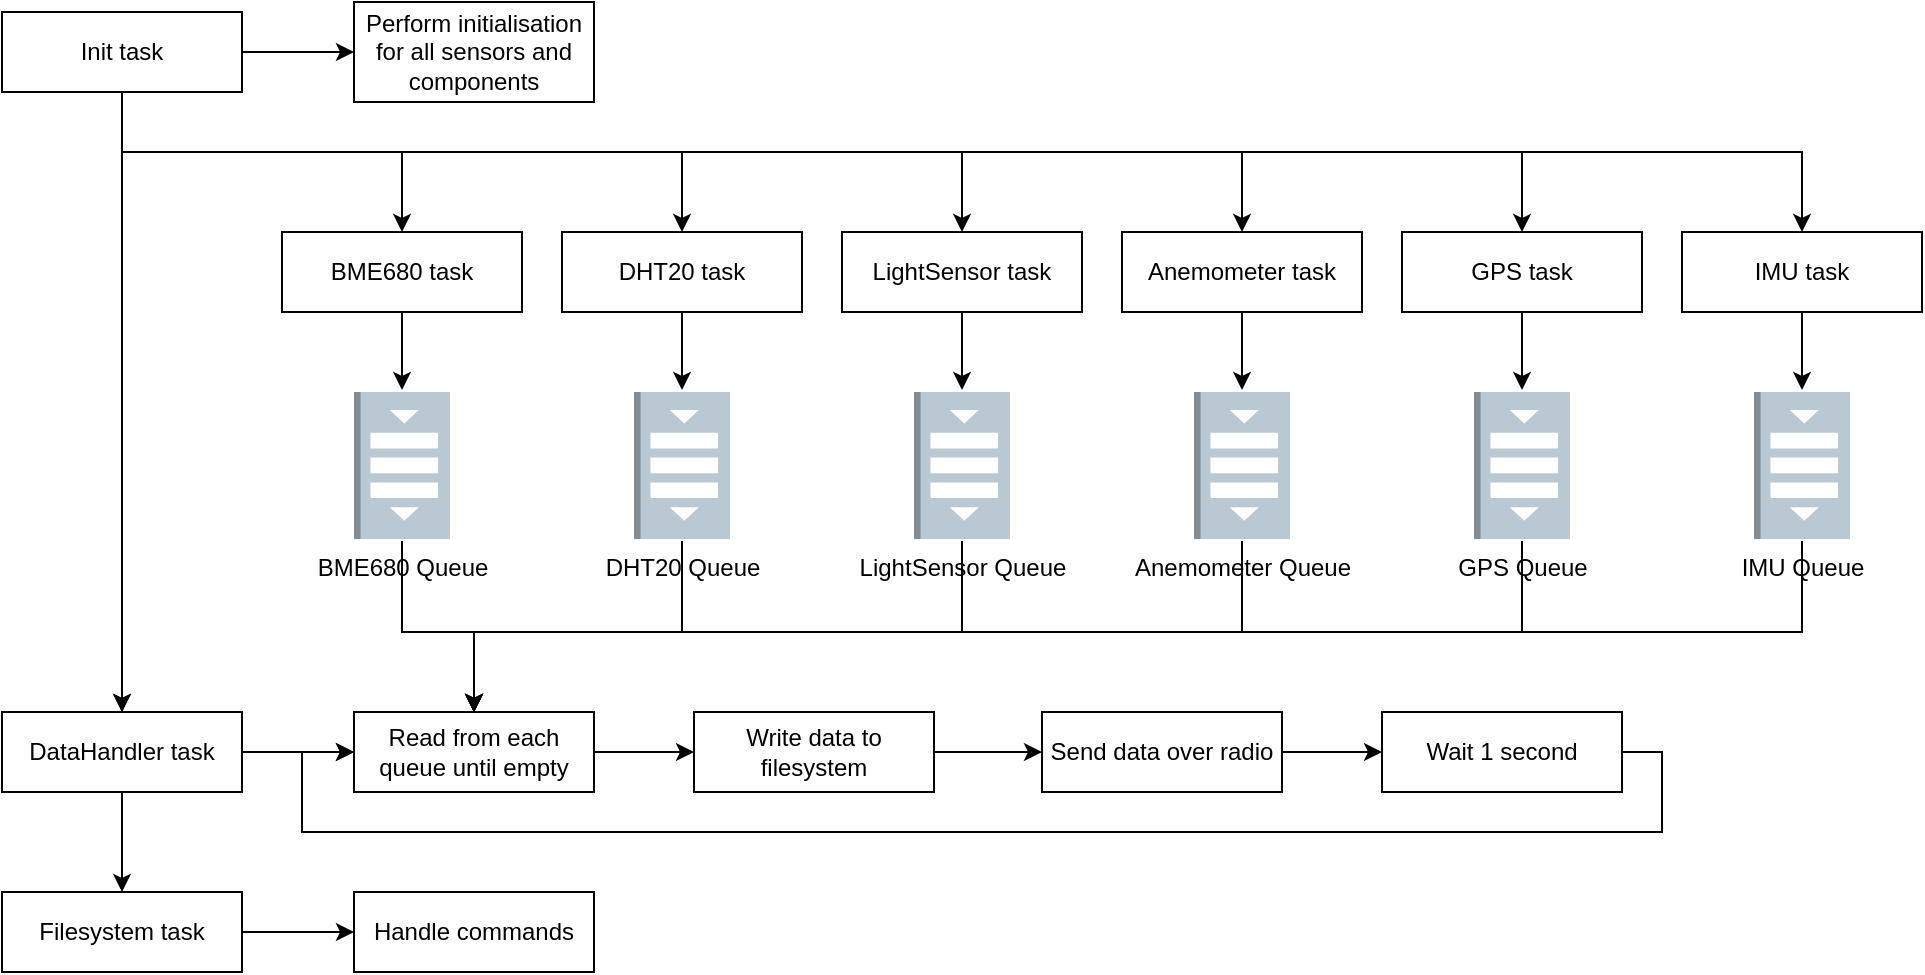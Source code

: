 <mxfile version="23.1.5" type="github">
  <diagram name="Page-1" id="2YBvvXClWsGukQMizWep">
    <mxGraphModel dx="989" dy="624" grid="1" gridSize="10" guides="1" tooltips="1" connect="1" arrows="1" fold="1" page="1" pageScale="1" pageWidth="850" pageHeight="1100" math="0" shadow="0">
      <root>
        <mxCell id="0" />
        <mxCell id="1" parent="0" />
        <mxCell id="ltLlW4g9V4cl66PpBt7y-4" value="" style="edgeStyle=orthogonalEdgeStyle;rounded=0;orthogonalLoop=1;jettySize=auto;html=1;" edge="1" parent="1" source="ltLlW4g9V4cl66PpBt7y-1" target="ltLlW4g9V4cl66PpBt7y-3">
          <mxGeometry relative="1" as="geometry" />
        </mxCell>
        <mxCell id="ltLlW4g9V4cl66PpBt7y-5" value="" style="edgeStyle=orthogonalEdgeStyle;rounded=0;orthogonalLoop=1;jettySize=auto;html=1;" edge="1" parent="1" source="ltLlW4g9V4cl66PpBt7y-1" target="ltLlW4g9V4cl66PpBt7y-3">
          <mxGeometry relative="1" as="geometry" />
        </mxCell>
        <mxCell id="ltLlW4g9V4cl66PpBt7y-7" value="" style="edgeStyle=orthogonalEdgeStyle;rounded=0;orthogonalLoop=1;jettySize=auto;html=1;" edge="1" parent="1" source="ltLlW4g9V4cl66PpBt7y-1" target="ltLlW4g9V4cl66PpBt7y-6">
          <mxGeometry relative="1" as="geometry">
            <Array as="points">
              <mxPoint x="80" y="280" />
              <mxPoint x="220" y="280" />
            </Array>
          </mxGeometry>
        </mxCell>
        <mxCell id="ltLlW4g9V4cl66PpBt7y-9" value="" style="edgeStyle=orthogonalEdgeStyle;rounded=0;orthogonalLoop=1;jettySize=auto;html=1;" edge="1" parent="1" source="ltLlW4g9V4cl66PpBt7y-1" target="ltLlW4g9V4cl66PpBt7y-8">
          <mxGeometry relative="1" as="geometry">
            <Array as="points">
              <mxPoint x="80" y="280" />
              <mxPoint x="360" y="280" />
            </Array>
          </mxGeometry>
        </mxCell>
        <mxCell id="ltLlW4g9V4cl66PpBt7y-11" value="" style="edgeStyle=orthogonalEdgeStyle;rounded=0;orthogonalLoop=1;jettySize=auto;html=1;" edge="1" parent="1" source="ltLlW4g9V4cl66PpBt7y-1" target="ltLlW4g9V4cl66PpBt7y-10">
          <mxGeometry relative="1" as="geometry">
            <Array as="points">
              <mxPoint x="80" y="280" />
              <mxPoint x="500" y="280" />
            </Array>
          </mxGeometry>
        </mxCell>
        <mxCell id="ltLlW4g9V4cl66PpBt7y-13" value="" style="edgeStyle=orthogonalEdgeStyle;rounded=0;orthogonalLoop=1;jettySize=auto;html=1;" edge="1" parent="1" source="ltLlW4g9V4cl66PpBt7y-1" target="ltLlW4g9V4cl66PpBt7y-12">
          <mxGeometry relative="1" as="geometry">
            <Array as="points">
              <mxPoint x="80" y="280" />
              <mxPoint x="640" y="280" />
            </Array>
          </mxGeometry>
        </mxCell>
        <mxCell id="ltLlW4g9V4cl66PpBt7y-15" value="" style="edgeStyle=orthogonalEdgeStyle;rounded=0;orthogonalLoop=1;jettySize=auto;html=1;" edge="1" parent="1" source="ltLlW4g9V4cl66PpBt7y-1" target="ltLlW4g9V4cl66PpBt7y-14">
          <mxGeometry relative="1" as="geometry">
            <Array as="points">
              <mxPoint x="80" y="280" />
              <mxPoint x="780" y="280" />
            </Array>
          </mxGeometry>
        </mxCell>
        <mxCell id="ltLlW4g9V4cl66PpBt7y-17" value="" style="edgeStyle=orthogonalEdgeStyle;rounded=0;orthogonalLoop=1;jettySize=auto;html=1;" edge="1" parent="1" source="ltLlW4g9V4cl66PpBt7y-1" target="ltLlW4g9V4cl66PpBt7y-16">
          <mxGeometry relative="1" as="geometry">
            <Array as="points">
              <mxPoint x="80" y="280" />
              <mxPoint x="920" y="280" />
            </Array>
          </mxGeometry>
        </mxCell>
        <mxCell id="ltLlW4g9V4cl66PpBt7y-28" value="" style="edgeStyle=orthogonalEdgeStyle;rounded=0;orthogonalLoop=1;jettySize=auto;html=1;" edge="1" parent="1" source="ltLlW4g9V4cl66PpBt7y-1" target="ltLlW4g9V4cl66PpBt7y-27">
          <mxGeometry relative="1" as="geometry" />
        </mxCell>
        <mxCell id="ltLlW4g9V4cl66PpBt7y-1" value="Init task" style="rounded=0;whiteSpace=wrap;html=1;" vertex="1" parent="1">
          <mxGeometry x="20" y="210" width="120" height="40" as="geometry" />
        </mxCell>
        <mxCell id="ltLlW4g9V4cl66PpBt7y-39" value="" style="edgeStyle=orthogonalEdgeStyle;rounded=0;orthogonalLoop=1;jettySize=auto;html=1;" edge="1" parent="1" source="ltLlW4g9V4cl66PpBt7y-3" target="ltLlW4g9V4cl66PpBt7y-38">
          <mxGeometry relative="1" as="geometry" />
        </mxCell>
        <mxCell id="ltLlW4g9V4cl66PpBt7y-41" value="" style="edgeStyle=orthogonalEdgeStyle;rounded=0;orthogonalLoop=1;jettySize=auto;html=1;" edge="1" parent="1" source="ltLlW4g9V4cl66PpBt7y-3" target="ltLlW4g9V4cl66PpBt7y-40">
          <mxGeometry relative="1" as="geometry" />
        </mxCell>
        <mxCell id="ltLlW4g9V4cl66PpBt7y-3" value="DataHandler task" style="whiteSpace=wrap;html=1;rounded=0;" vertex="1" parent="1">
          <mxGeometry x="20" y="560" width="120" height="40" as="geometry" />
        </mxCell>
        <mxCell id="ltLlW4g9V4cl66PpBt7y-29" value="" style="edgeStyle=orthogonalEdgeStyle;rounded=0;orthogonalLoop=1;jettySize=auto;html=1;" edge="1" parent="1" source="ltLlW4g9V4cl66PpBt7y-6" target="ltLlW4g9V4cl66PpBt7y-21">
          <mxGeometry relative="1" as="geometry" />
        </mxCell>
        <mxCell id="ltLlW4g9V4cl66PpBt7y-6" value="BME680 task" style="whiteSpace=wrap;html=1;rounded=0;" vertex="1" parent="1">
          <mxGeometry x="160" y="320" width="120" height="40" as="geometry" />
        </mxCell>
        <mxCell id="ltLlW4g9V4cl66PpBt7y-30" value="" style="edgeStyle=orthogonalEdgeStyle;rounded=0;orthogonalLoop=1;jettySize=auto;html=1;" edge="1" parent="1" source="ltLlW4g9V4cl66PpBt7y-8" target="ltLlW4g9V4cl66PpBt7y-22">
          <mxGeometry relative="1" as="geometry" />
        </mxCell>
        <mxCell id="ltLlW4g9V4cl66PpBt7y-8" value="DHT20 task" style="whiteSpace=wrap;html=1;rounded=0;" vertex="1" parent="1">
          <mxGeometry x="300" y="320" width="120" height="40" as="geometry" />
        </mxCell>
        <mxCell id="ltLlW4g9V4cl66PpBt7y-31" value="" style="edgeStyle=orthogonalEdgeStyle;rounded=0;orthogonalLoop=1;jettySize=auto;html=1;" edge="1" parent="1" source="ltLlW4g9V4cl66PpBt7y-10" target="ltLlW4g9V4cl66PpBt7y-23">
          <mxGeometry relative="1" as="geometry" />
        </mxCell>
        <mxCell id="ltLlW4g9V4cl66PpBt7y-10" value="LightSensor task" style="whiteSpace=wrap;html=1;rounded=0;" vertex="1" parent="1">
          <mxGeometry x="440" y="320" width="120" height="40" as="geometry" />
        </mxCell>
        <mxCell id="ltLlW4g9V4cl66PpBt7y-32" value="" style="edgeStyle=orthogonalEdgeStyle;rounded=0;orthogonalLoop=1;jettySize=auto;html=1;" edge="1" parent="1" source="ltLlW4g9V4cl66PpBt7y-12" target="ltLlW4g9V4cl66PpBt7y-24">
          <mxGeometry relative="1" as="geometry" />
        </mxCell>
        <mxCell id="ltLlW4g9V4cl66PpBt7y-12" value="Anemometer task" style="whiteSpace=wrap;html=1;rounded=0;" vertex="1" parent="1">
          <mxGeometry x="580" y="320" width="120" height="40" as="geometry" />
        </mxCell>
        <mxCell id="ltLlW4g9V4cl66PpBt7y-33" value="" style="edgeStyle=orthogonalEdgeStyle;rounded=0;orthogonalLoop=1;jettySize=auto;html=1;" edge="1" parent="1" source="ltLlW4g9V4cl66PpBt7y-14" target="ltLlW4g9V4cl66PpBt7y-25">
          <mxGeometry relative="1" as="geometry" />
        </mxCell>
        <mxCell id="ltLlW4g9V4cl66PpBt7y-14" value="GPS task" style="whiteSpace=wrap;html=1;rounded=0;" vertex="1" parent="1">
          <mxGeometry x="720" y="320" width="120" height="40" as="geometry" />
        </mxCell>
        <mxCell id="ltLlW4g9V4cl66PpBt7y-34" value="" style="edgeStyle=orthogonalEdgeStyle;rounded=0;orthogonalLoop=1;jettySize=auto;html=1;" edge="1" parent="1" source="ltLlW4g9V4cl66PpBt7y-16" target="ltLlW4g9V4cl66PpBt7y-26">
          <mxGeometry relative="1" as="geometry" />
        </mxCell>
        <mxCell id="ltLlW4g9V4cl66PpBt7y-16" value="IMU task" style="whiteSpace=wrap;html=1;rounded=0;" vertex="1" parent="1">
          <mxGeometry x="860" y="320" width="120" height="40" as="geometry" />
        </mxCell>
        <mxCell id="ltLlW4g9V4cl66PpBt7y-51" style="edgeStyle=orthogonalEdgeStyle;rounded=0;orthogonalLoop=1;jettySize=auto;html=1;entryX=0.5;entryY=0;entryDx=0;entryDy=0;" edge="1" parent="1" source="ltLlW4g9V4cl66PpBt7y-21" target="ltLlW4g9V4cl66PpBt7y-40">
          <mxGeometry relative="1" as="geometry">
            <Array as="points">
              <mxPoint x="220" y="520" />
              <mxPoint x="256" y="520" />
            </Array>
          </mxGeometry>
        </mxCell>
        <mxCell id="ltLlW4g9V4cl66PpBt7y-21" value="BME680 Queue" style="outlineConnect=0;dashed=0;verticalLabelPosition=bottom;verticalAlign=top;align=center;html=1;shape=mxgraph.aws3.queue;direction=south;perimeterSpacing=1;fillColor=#bac8d3;strokeColor=#23445d;" vertex="1" parent="1">
          <mxGeometry x="196" y="400" width="48" height="73.5" as="geometry" />
        </mxCell>
        <mxCell id="ltLlW4g9V4cl66PpBt7y-52" style="edgeStyle=orthogonalEdgeStyle;rounded=0;orthogonalLoop=1;jettySize=auto;html=1;entryX=0.5;entryY=0;entryDx=0;entryDy=0;" edge="1" parent="1" source="ltLlW4g9V4cl66PpBt7y-22" target="ltLlW4g9V4cl66PpBt7y-40">
          <mxGeometry relative="1" as="geometry">
            <mxPoint x="300" y="530" as="targetPoint" />
            <Array as="points">
              <mxPoint x="360" y="520" />
              <mxPoint x="256" y="520" />
            </Array>
          </mxGeometry>
        </mxCell>
        <mxCell id="ltLlW4g9V4cl66PpBt7y-22" value="DHT20 Queue" style="outlineConnect=0;dashed=0;verticalLabelPosition=bottom;verticalAlign=top;align=center;html=1;shape=mxgraph.aws3.queue;direction=south;perimeterSpacing=1;fillColor=#bac8d3;strokeColor=#23445d;" vertex="1" parent="1">
          <mxGeometry x="336" y="400" width="48" height="73.5" as="geometry" />
        </mxCell>
        <mxCell id="ltLlW4g9V4cl66PpBt7y-53" style="edgeStyle=orthogonalEdgeStyle;rounded=0;orthogonalLoop=1;jettySize=auto;html=1;entryX=0.5;entryY=0;entryDx=0;entryDy=0;" edge="1" parent="1" source="ltLlW4g9V4cl66PpBt7y-23" target="ltLlW4g9V4cl66PpBt7y-40">
          <mxGeometry relative="1" as="geometry">
            <Array as="points">
              <mxPoint x="500" y="520" />
              <mxPoint x="256" y="520" />
            </Array>
          </mxGeometry>
        </mxCell>
        <mxCell id="ltLlW4g9V4cl66PpBt7y-23" value="LightSensor Queue" style="outlineConnect=0;dashed=0;verticalLabelPosition=bottom;verticalAlign=top;align=center;html=1;shape=mxgraph.aws3.queue;direction=south;perimeterSpacing=1;fillColor=#bac8d3;strokeColor=#23445d;" vertex="1" parent="1">
          <mxGeometry x="476" y="400" width="48" height="73.5" as="geometry" />
        </mxCell>
        <mxCell id="ltLlW4g9V4cl66PpBt7y-54" style="edgeStyle=orthogonalEdgeStyle;rounded=0;orthogonalLoop=1;jettySize=auto;html=1;entryX=0.5;entryY=0;entryDx=0;entryDy=0;" edge="1" parent="1" source="ltLlW4g9V4cl66PpBt7y-24" target="ltLlW4g9V4cl66PpBt7y-40">
          <mxGeometry relative="1" as="geometry">
            <mxPoint x="310" y="540" as="targetPoint" />
            <Array as="points">
              <mxPoint x="640" y="520" />
              <mxPoint x="256" y="520" />
            </Array>
          </mxGeometry>
        </mxCell>
        <mxCell id="ltLlW4g9V4cl66PpBt7y-24" value="Anemometer Queue" style="outlineConnect=0;dashed=0;verticalLabelPosition=bottom;verticalAlign=top;align=center;html=1;shape=mxgraph.aws3.queue;direction=south;perimeterSpacing=1;fillColor=#bac8d3;strokeColor=#23445d;" vertex="1" parent="1">
          <mxGeometry x="616" y="400" width="48" height="73.5" as="geometry" />
        </mxCell>
        <mxCell id="ltLlW4g9V4cl66PpBt7y-55" style="edgeStyle=orthogonalEdgeStyle;rounded=0;orthogonalLoop=1;jettySize=auto;html=1;entryX=0.5;entryY=0;entryDx=0;entryDy=0;" edge="1" parent="1" source="ltLlW4g9V4cl66PpBt7y-25" target="ltLlW4g9V4cl66PpBt7y-40">
          <mxGeometry relative="1" as="geometry">
            <mxPoint x="370" y="540" as="targetPoint" />
            <Array as="points">
              <mxPoint x="780" y="520" />
              <mxPoint x="256" y="520" />
            </Array>
          </mxGeometry>
        </mxCell>
        <mxCell id="ltLlW4g9V4cl66PpBt7y-25" value="GPS Queue" style="outlineConnect=0;dashed=0;verticalLabelPosition=bottom;verticalAlign=top;align=center;html=1;shape=mxgraph.aws3.queue;direction=south;perimeterSpacing=1;fillColor=#bac8d3;strokeColor=#23445d;" vertex="1" parent="1">
          <mxGeometry x="756" y="400" width="48" height="73.5" as="geometry" />
        </mxCell>
        <mxCell id="ltLlW4g9V4cl66PpBt7y-56" style="edgeStyle=orthogonalEdgeStyle;rounded=0;orthogonalLoop=1;jettySize=auto;html=1;entryX=0.5;entryY=0;entryDx=0;entryDy=0;" edge="1" parent="1" source="ltLlW4g9V4cl66PpBt7y-26" target="ltLlW4g9V4cl66PpBt7y-40">
          <mxGeometry relative="1" as="geometry">
            <Array as="points">
              <mxPoint x="920" y="520" />
              <mxPoint x="256" y="520" />
            </Array>
          </mxGeometry>
        </mxCell>
        <mxCell id="ltLlW4g9V4cl66PpBt7y-26" value="IMU Queue" style="outlineConnect=0;dashed=0;verticalLabelPosition=bottom;verticalAlign=top;align=center;html=1;shape=mxgraph.aws3.queue;direction=south;perimeterSpacing=1;fillColor=#bac8d3;strokeColor=#23445d;" vertex="1" parent="1">
          <mxGeometry x="896" y="400" width="48" height="73.5" as="geometry" />
        </mxCell>
        <mxCell id="ltLlW4g9V4cl66PpBt7y-27" value="Perform initialisation for all sensors and components" style="rounded=0;whiteSpace=wrap;html=1;" vertex="1" parent="1">
          <mxGeometry x="196" y="205" width="120" height="50" as="geometry" />
        </mxCell>
        <mxCell id="ltLlW4g9V4cl66PpBt7y-43" value="" style="edgeStyle=orthogonalEdgeStyle;rounded=0;orthogonalLoop=1;jettySize=auto;html=1;" edge="1" parent="1" source="ltLlW4g9V4cl66PpBt7y-38" target="ltLlW4g9V4cl66PpBt7y-42">
          <mxGeometry relative="1" as="geometry" />
        </mxCell>
        <mxCell id="ltLlW4g9V4cl66PpBt7y-38" value="Filesystem task" style="whiteSpace=wrap;html=1;rounded=0;" vertex="1" parent="1">
          <mxGeometry x="20" y="650" width="120" height="40" as="geometry" />
        </mxCell>
        <mxCell id="ltLlW4g9V4cl66PpBt7y-45" value="" style="edgeStyle=orthogonalEdgeStyle;rounded=0;orthogonalLoop=1;jettySize=auto;html=1;" edge="1" parent="1" source="ltLlW4g9V4cl66PpBt7y-40" target="ltLlW4g9V4cl66PpBt7y-44">
          <mxGeometry relative="1" as="geometry" />
        </mxCell>
        <mxCell id="ltLlW4g9V4cl66PpBt7y-40" value="Read from each queue until empty" style="whiteSpace=wrap;html=1;rounded=0;" vertex="1" parent="1">
          <mxGeometry x="196" y="560" width="120" height="40" as="geometry" />
        </mxCell>
        <mxCell id="ltLlW4g9V4cl66PpBt7y-42" value="Handle commands" style="whiteSpace=wrap;html=1;rounded=0;" vertex="1" parent="1">
          <mxGeometry x="196" y="650" width="120" height="40" as="geometry" />
        </mxCell>
        <mxCell id="ltLlW4g9V4cl66PpBt7y-47" value="" style="edgeStyle=orthogonalEdgeStyle;rounded=0;orthogonalLoop=1;jettySize=auto;html=1;" edge="1" parent="1" source="ltLlW4g9V4cl66PpBt7y-44" target="ltLlW4g9V4cl66PpBt7y-46">
          <mxGeometry relative="1" as="geometry" />
        </mxCell>
        <mxCell id="ltLlW4g9V4cl66PpBt7y-44" value="Write data to filesystem" style="whiteSpace=wrap;html=1;rounded=0;" vertex="1" parent="1">
          <mxGeometry x="366" y="560" width="120" height="40" as="geometry" />
        </mxCell>
        <mxCell id="ltLlW4g9V4cl66PpBt7y-49" value="" style="edgeStyle=orthogonalEdgeStyle;rounded=0;orthogonalLoop=1;jettySize=auto;html=1;" edge="1" parent="1" source="ltLlW4g9V4cl66PpBt7y-46" target="ltLlW4g9V4cl66PpBt7y-48">
          <mxGeometry relative="1" as="geometry" />
        </mxCell>
        <mxCell id="ltLlW4g9V4cl66PpBt7y-46" value="Send data over radio" style="whiteSpace=wrap;html=1;rounded=0;" vertex="1" parent="1">
          <mxGeometry x="540" y="560" width="120" height="40" as="geometry" />
        </mxCell>
        <mxCell id="ltLlW4g9V4cl66PpBt7y-50" style="edgeStyle=orthogonalEdgeStyle;rounded=0;orthogonalLoop=1;jettySize=auto;html=1;entryX=0;entryY=0.5;entryDx=0;entryDy=0;" edge="1" parent="1" source="ltLlW4g9V4cl66PpBt7y-48" target="ltLlW4g9V4cl66PpBt7y-40">
          <mxGeometry relative="1" as="geometry">
            <mxPoint x="160" y="550" as="targetPoint" />
            <Array as="points">
              <mxPoint x="850" y="580" />
              <mxPoint x="850" y="620" />
              <mxPoint x="170" y="620" />
              <mxPoint x="170" y="580" />
            </Array>
          </mxGeometry>
        </mxCell>
        <mxCell id="ltLlW4g9V4cl66PpBt7y-48" value="Wait 1 second" style="whiteSpace=wrap;html=1;rounded=0;" vertex="1" parent="1">
          <mxGeometry x="710" y="560" width="120" height="40" as="geometry" />
        </mxCell>
      </root>
    </mxGraphModel>
  </diagram>
</mxfile>
